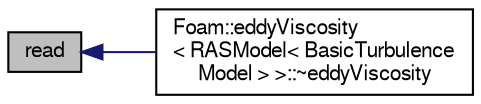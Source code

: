 digraph "read"
{
  bgcolor="transparent";
  edge [fontname="FreeSans",fontsize="10",labelfontname="FreeSans",labelfontsize="10"];
  node [fontname="FreeSans",fontsize="10",shape=record];
  rankdir="LR";
  Node7 [label="read",height=0.2,width=0.4,color="black", fillcolor="grey75", style="filled", fontcolor="black"];
  Node7 -> Node8 [dir="back",color="midnightblue",fontsize="10",style="solid",fontname="FreeSans"];
  Node8 [label="Foam::eddyViscosity\l\< RASModel\< BasicTurbulence\lModel \> \>::~eddyViscosity",height=0.2,width=0.4,color="black",URL="$a31198.html#a7b25622b5948d6cf1b67a6bdaeefe672",tooltip="Destructor. "];
}
